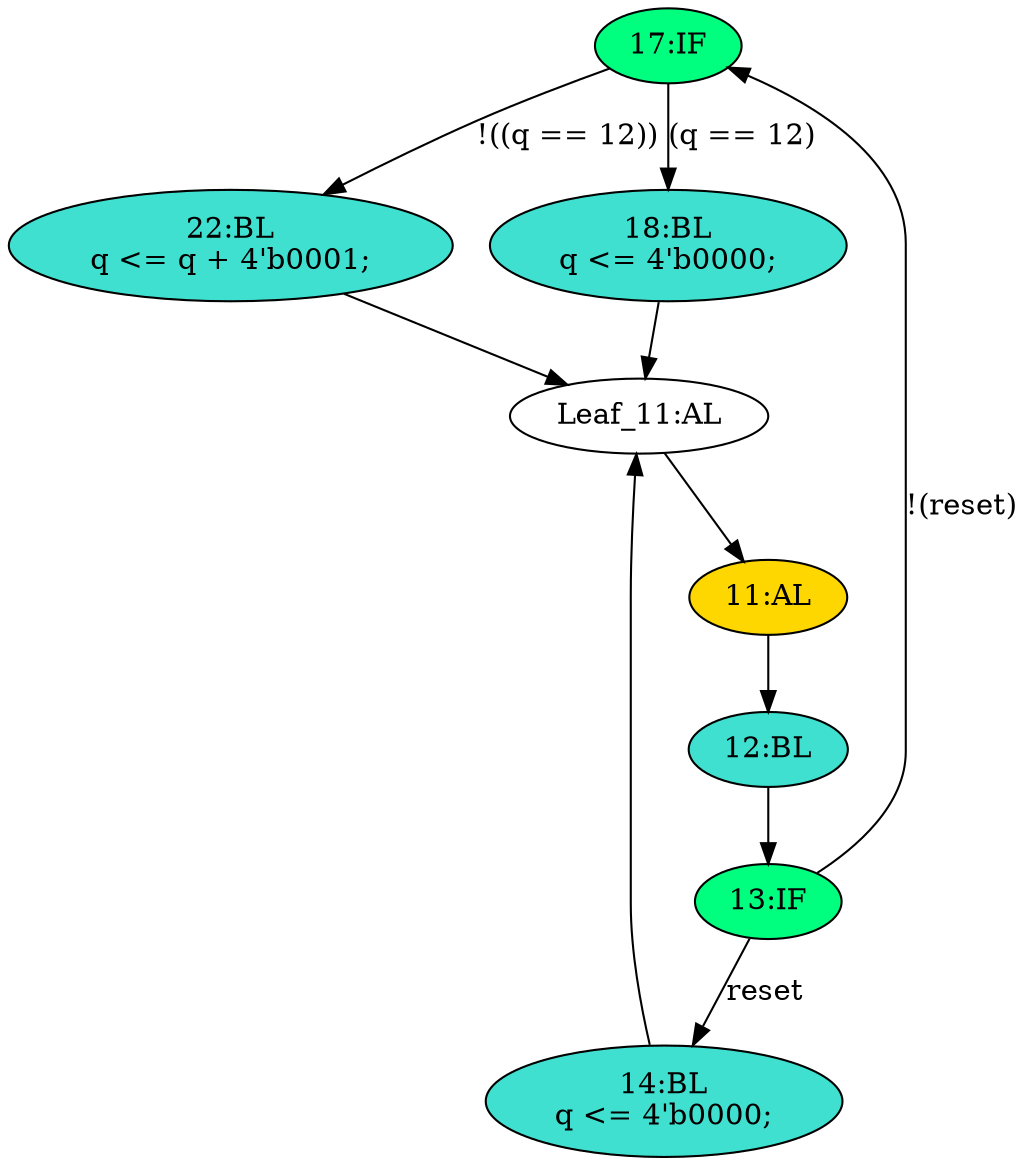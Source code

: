 strict digraph "compose( ,  )" {
	node [label="\N"];
	"17:IF"	[ast="<pyverilog.vparser.ast.IfStatement object at 0x7fdeaeccee90>",
		fillcolor=springgreen,
		label="17:IF",
		statements="[]",
		style=filled,
		typ=IfStatement];
	"22:BL"	[ast="<pyverilog.vparser.ast.Block object at 0x7fdeaed23210>",
		fillcolor=turquoise,
		label="22:BL
q <= q + 4'b0001;",
		statements="[<pyverilog.vparser.ast.NonblockingSubstitution object at 0x7fdeaed31550>]",
		style=filled,
		typ=Block];
	"17:IF" -> "22:BL"	[cond="['q']",
		label="!((q == 12))",
		lineno=17];
	"18:BL"	[ast="<pyverilog.vparser.ast.Block object at 0x7fdeaed23790>",
		fillcolor=turquoise,
		label="18:BL
q <= 4'b0000;",
		statements="[<pyverilog.vparser.ast.NonblockingSubstitution object at 0x7fdeaed23890>]",
		style=filled,
		typ=Block];
	"17:IF" -> "18:BL"	[cond="['q']",
		label="(q == 12)",
		lineno=17];
	"14:BL"	[ast="<pyverilog.vparser.ast.Block object at 0x7fdeaed2a150>",
		fillcolor=turquoise,
		label="14:BL
q <= 4'b0000;",
		statements="[<pyverilog.vparser.ast.NonblockingSubstitution object at 0x7fdeaed37390>]",
		style=filled,
		typ=Block];
	"Leaf_11:AL"	[def_var="['q']",
		label="Leaf_11:AL"];
	"14:BL" -> "Leaf_11:AL"	[cond="[]",
		lineno=None];
	"13:IF"	[ast="<pyverilog.vparser.ast.IfStatement object at 0x7fdeaed37090>",
		fillcolor=springgreen,
		label="13:IF",
		statements="[]",
		style=filled,
		typ=IfStatement];
	"13:IF" -> "17:IF"	[cond="['reset']",
		label="!(reset)",
		lineno=13];
	"13:IF" -> "14:BL"	[cond="['reset']",
		label=reset,
		lineno=13];
	"22:BL" -> "Leaf_11:AL"	[cond="[]",
		lineno=None];
	"11:AL"	[ast="<pyverilog.vparser.ast.Always object at 0x7fdeaedb5f10>",
		clk_sens=True,
		fillcolor=gold,
		label="11:AL",
		sens="['clk']",
		statements="[]",
		style=filled,
		typ=Always,
		use_var="['reset', 'q']"];
	"Leaf_11:AL" -> "11:AL";
	"18:BL" -> "Leaf_11:AL"	[cond="[]",
		lineno=None];
	"12:BL"	[ast="<pyverilog.vparser.ast.Block object at 0x7fdeaedb5690>",
		fillcolor=turquoise,
		label="12:BL",
		statements="[]",
		style=filled,
		typ=Block];
	"12:BL" -> "13:IF"	[cond="[]",
		lineno=None];
	"11:AL" -> "12:BL"	[cond="[]",
		lineno=None];
}
